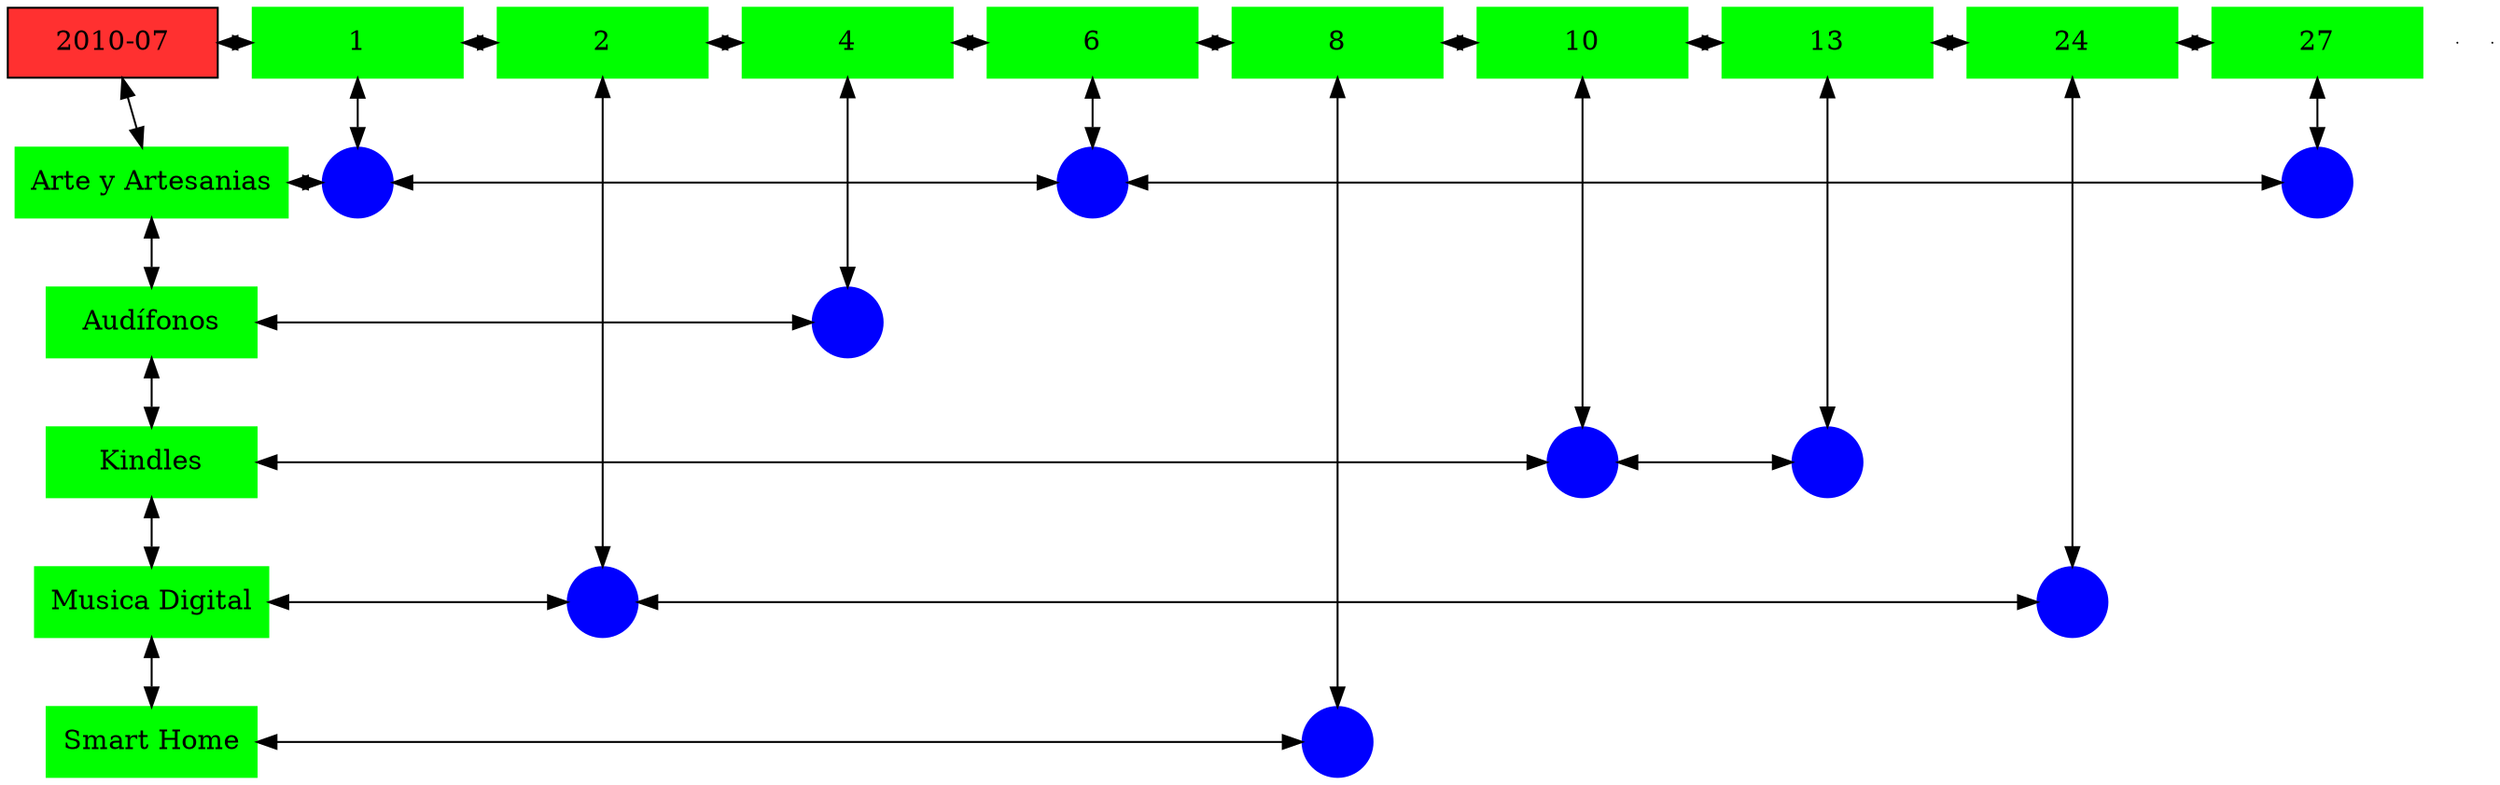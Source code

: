 digraph G{
node[shape="box"];
nodeMt[ label = "2010-07", width = 1.5, style = filled, fillcolor = firebrick1, group = 1 ];
e0[ shape = point, width = 0 ];
e1[ shape = point, width = 0 ];
node0xc002295220[label="1",color=green,style =filled,width = 1.5 group=1];
nodeMt->node0xc002295220[dir="both"];
{rank=same;nodeMt;node0xc002295220;}
node0xc001f4acd0[label="2",color=green,style =filled,width = 1.5 group=2];
node0xc002295220->node0xc001f4acd0[dir="both"];
{rank=same;node0xc002295220;node0xc001f4acd0;}
node0xc001f79130[label="4",color=green,style =filled,width = 1.5 group=4];
node0xc001f4acd0->node0xc001f79130[dir="both"];
{rank=same;node0xc001f4acd0;node0xc001f79130;}
node0xc0020f2c80[label="6",color=green,style =filled,width = 1.5 group=6];
node0xc001f79130->node0xc0020f2c80[dir="both"];
{rank=same;node0xc001f79130;node0xc0020f2c80;}
node0xc001fdf130[label="8",color=green,style =filled,width = 1.5 group=8];
node0xc0020f2c80->node0xc001fdf130[dir="both"];
{rank=same;node0xc0020f2c80;node0xc001fdf130;}
node0xc0022950e0[label="10",color=green,style =filled,width = 1.5 group=10];
node0xc001fdf130->node0xc0022950e0[dir="both"];
{rank=same;node0xc001fdf130;node0xc0022950e0;}
node0xc002216370[label="13",color=green,style =filled,width = 1.5 group=13];
node0xc0022950e0->node0xc002216370[dir="both"];
{rank=same;node0xc0022950e0;node0xc002216370;}
node0xc0021b42d0[label="24",color=green,style =filled,width = 1.5 group=24];
node0xc002216370->node0xc0021b42d0[dir="both"];
{rank=same;node0xc002216370;node0xc0021b42d0;}
node0xc001e89db0[label="27",color=green,style =filled,width = 1.5 group=27];
node0xc0021b42d0->node0xc001e89db0[dir="both"];
{rank=same;node0xc0021b42d0;node0xc001e89db0;}
node0xc001e89d60[label="Arte y Artesanias",color=green,style =filled width = 1.5 group=1];
node0xc002298a00[label="",color=blue,style =filled, width = 0.5 group=1 shape=circle];
node0xc001e89d60->node0xc002298a00[dir="both"];
{rank=same;node0xc001e89d60;node0xc002298a00;}
node0xc0020eb880[label="",color=blue,style =filled, width = 0.5 group=6 shape=circle];
node0xc002298a00->node0xc0020eb880[dir="both"];
{rank=same;node0xc0020eb880;node0xc002298a00;}
node0xc001e8ad00[label="",color=blue,style =filled, width = 0.5 group=27 shape=circle];
node0xc0020eb880->node0xc001e8ad00[dir="both"];
{rank=same;node0xc001e8ad00;node0xc0020eb880;}
node0xc001f790e0[label="Audífonos",color=green,style =filled width = 1.5 group=1];
node0xc001f71500[label="",color=blue,style =filled, width = 0.5 group=4 shape=circle];
node0xc001f790e0->node0xc001f71500[dir="both"];
{rank=same;node0xc001f790e0;node0xc001f71500;}
node0xc002216320[label="Kindles",color=green,style =filled width = 1.5 group=1];
node0xc002298900[label="",color=blue,style =filled, width = 0.5 group=10 shape=circle];
node0xc002216320->node0xc002298900[dir="both"];
{rank=same;node0xc002216320;node0xc002298900;}
node0xc002203a00[label="",color=blue,style =filled, width = 0.5 group=13 shape=circle];
node0xc002298900->node0xc002203a00[dir="both"];
{rank=same;node0xc002203a00;node0xc002298900;}
node0xc001f4ac80[label="Musica Digital",color=green,style =filled width = 1.5 group=1];
node0xc001f41600[label="",color=blue,style =filled, width = 0.5 group=2 shape=circle];
node0xc001f4ac80->node0xc001f41600[dir="both"];
{rank=same;node0xc001f4ac80;node0xc001f41600;}
node0xc0021ad100[label="",color=blue,style =filled, width = 0.5 group=24 shape=circle];
node0xc001f41600->node0xc0021ad100[dir="both"];
{rank=same;node0xc0021ad100;node0xc001f41600;}
node0xc001fdf0e0[label="Smart Home",color=green,style =filled width = 1.5 group=1];
node0xc001fdce00[label="",color=blue,style =filled, width = 0.5 group=8 shape=circle];
node0xc001fdf0e0->node0xc001fdce00[dir="both"];
{rank=same;node0xc001fdf0e0;node0xc001fdce00;}
node0xc002295220->node0xc002298a00[dir="both"];
node0xc001f4acd0->node0xc001f41600[dir="both"];
node0xc001f79130->node0xc001f71500[dir="both"];
node0xc0020f2c80->node0xc0020eb880[dir="both"];
node0xc001fdf130->node0xc001fdce00[dir="both"];
node0xc0022950e0->node0xc002298900[dir="both"];
node0xc002216370->node0xc002203a00[dir="both"];
node0xc0021b42d0->node0xc0021ad100[dir="both"];
node0xc001e89db0->node0xc001e8ad00[dir="both"];
nodeMt->node0xc001e89d60[dir="both"];
node0xc001e89d60->node0xc001f790e0[dir="both"];
node0xc001f790e0->node0xc002216320[dir="both"];
node0xc002216320->node0xc001f4ac80[dir="both"];
node0xc001f4ac80->node0xc001fdf0e0[dir="both"];
}
